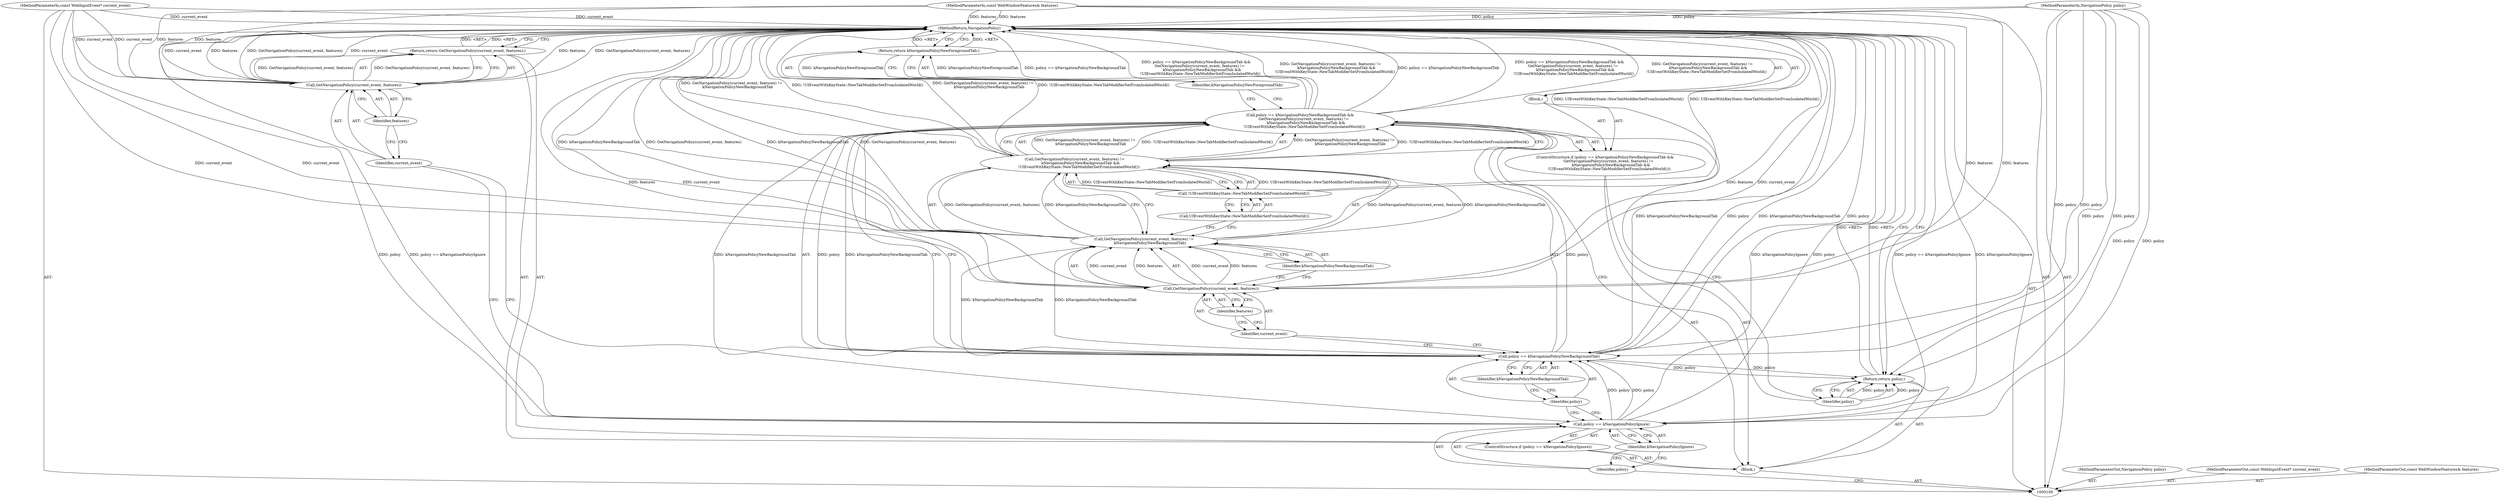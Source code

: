 digraph "1_Chrome_4379a7fcff8190aa7ba72307b398161c32102c52_0" {
"1000131" [label="(MethodReturn,NavigationPolicy)"];
"1000101" [label="(MethodParameterIn,NavigationPolicy policy)"];
"1000165" [label="(MethodParameterOut,NavigationPolicy policy)"];
"1000128" [label="(Identifier,kNavigationPolicyNewForegroundTab)"];
"1000127" [label="(Return,return kNavigationPolicyNewForegroundTab;)"];
"1000130" [label="(Identifier,policy)"];
"1000129" [label="(Return,return policy;)"];
"1000102" [label="(MethodParameterIn,const WebInputEvent* current_event)"];
"1000166" [label="(MethodParameterOut,const WebInputEvent* current_event)"];
"1000103" [label="(MethodParameterIn,const WebWindowFeatures& features)"];
"1000167" [label="(MethodParameterOut,const WebWindowFeatures& features)"];
"1000104" [label="(Block,)"];
"1000108" [label="(Identifier,kNavigationPolicyIgnore)"];
"1000105" [label="(ControlStructure,if (policy == kNavigationPolicyIgnore))"];
"1000106" [label="(Call,policy == kNavigationPolicyIgnore)"];
"1000107" [label="(Identifier,policy)"];
"1000110" [label="(Call,GetNavigationPolicy(current_event, features))"];
"1000111" [label="(Identifier,current_event)"];
"1000109" [label="(Return,return GetNavigationPolicy(current_event, features);)"];
"1000112" [label="(Identifier,features)"];
"1000117" [label="(Identifier,kNavigationPolicyNewBackgroundTab)"];
"1000113" [label="(ControlStructure,if (policy == kNavigationPolicyNewBackgroundTab &&\n      GetNavigationPolicy(current_event, features) !=\n          kNavigationPolicyNewBackgroundTab &&\n       !UIEventWithKeyState::NewTabModifierSetFromIsolatedWorld()))"];
"1000114" [label="(Call,policy == kNavigationPolicyNewBackgroundTab &&\n      GetNavigationPolicy(current_event, features) !=\n          kNavigationPolicyNewBackgroundTab &&\n       !UIEventWithKeyState::NewTabModifierSetFromIsolatedWorld())"];
"1000115" [label="(Call,policy == kNavigationPolicyNewBackgroundTab)"];
"1000116" [label="(Identifier,policy)"];
"1000121" [label="(Identifier,current_event)"];
"1000122" [label="(Identifier,features)"];
"1000118" [label="(Call,GetNavigationPolicy(current_event, features) !=\n          kNavigationPolicyNewBackgroundTab &&\n       !UIEventWithKeyState::NewTabModifierSetFromIsolatedWorld())"];
"1000119" [label="(Call,GetNavigationPolicy(current_event, features) !=\n          kNavigationPolicyNewBackgroundTab)"];
"1000120" [label="(Call,GetNavigationPolicy(current_event, features))"];
"1000123" [label="(Identifier,kNavigationPolicyNewBackgroundTab)"];
"1000126" [label="(Block,)"];
"1000124" [label="(Call,!UIEventWithKeyState::NewTabModifierSetFromIsolatedWorld())"];
"1000125" [label="(Call,UIEventWithKeyState::NewTabModifierSetFromIsolatedWorld())"];
"1000131" -> "1000100"  [label="AST: "];
"1000131" -> "1000109"  [label="CFG: "];
"1000131" -> "1000127"  [label="CFG: "];
"1000131" -> "1000129"  [label="CFG: "];
"1000127" -> "1000131"  [label="DDG: <RET>"];
"1000129" -> "1000131"  [label="DDG: <RET>"];
"1000115" -> "1000131"  [label="DDG: kNavigationPolicyNewBackgroundTab"];
"1000115" -> "1000131"  [label="DDG: policy"];
"1000124" -> "1000131"  [label="DDG: UIEventWithKeyState::NewTabModifierSetFromIsolatedWorld()"];
"1000106" -> "1000131"  [label="DDG: kNavigationPolicyIgnore"];
"1000106" -> "1000131"  [label="DDG: policy"];
"1000106" -> "1000131"  [label="DDG: policy == kNavigationPolicyIgnore"];
"1000114" -> "1000131"  [label="DDG: policy == kNavigationPolicyNewBackgroundTab &&\n      GetNavigationPolicy(current_event, features) !=\n          kNavigationPolicyNewBackgroundTab &&\n       !UIEventWithKeyState::NewTabModifierSetFromIsolatedWorld()"];
"1000114" -> "1000131"  [label="DDG: GetNavigationPolicy(current_event, features) !=\n          kNavigationPolicyNewBackgroundTab &&\n       !UIEventWithKeyState::NewTabModifierSetFromIsolatedWorld()"];
"1000114" -> "1000131"  [label="DDG: policy == kNavigationPolicyNewBackgroundTab"];
"1000119" -> "1000131"  [label="DDG: kNavigationPolicyNewBackgroundTab"];
"1000119" -> "1000131"  [label="DDG: GetNavigationPolicy(current_event, features)"];
"1000103" -> "1000131"  [label="DDG: features"];
"1000120" -> "1000131"  [label="DDG: features"];
"1000120" -> "1000131"  [label="DDG: current_event"];
"1000118" -> "1000131"  [label="DDG: GetNavigationPolicy(current_event, features) !=\n          kNavigationPolicyNewBackgroundTab"];
"1000118" -> "1000131"  [label="DDG: !UIEventWithKeyState::NewTabModifierSetFromIsolatedWorld()"];
"1000102" -> "1000131"  [label="DDG: current_event"];
"1000110" -> "1000131"  [label="DDG: features"];
"1000110" -> "1000131"  [label="DDG: GetNavigationPolicy(current_event, features)"];
"1000110" -> "1000131"  [label="DDG: current_event"];
"1000101" -> "1000131"  [label="DDG: policy"];
"1000109" -> "1000131"  [label="DDG: <RET>"];
"1000101" -> "1000100"  [label="AST: "];
"1000101" -> "1000131"  [label="DDG: policy"];
"1000101" -> "1000106"  [label="DDG: policy"];
"1000101" -> "1000115"  [label="DDG: policy"];
"1000101" -> "1000129"  [label="DDG: policy"];
"1000165" -> "1000100"  [label="AST: "];
"1000128" -> "1000127"  [label="AST: "];
"1000128" -> "1000114"  [label="CFG: "];
"1000127" -> "1000128"  [label="CFG: "];
"1000128" -> "1000127"  [label="DDG: kNavigationPolicyNewForegroundTab"];
"1000127" -> "1000126"  [label="AST: "];
"1000127" -> "1000128"  [label="CFG: "];
"1000128" -> "1000127"  [label="AST: "];
"1000131" -> "1000127"  [label="CFG: "];
"1000127" -> "1000131"  [label="DDG: <RET>"];
"1000128" -> "1000127"  [label="DDG: kNavigationPolicyNewForegroundTab"];
"1000130" -> "1000129"  [label="AST: "];
"1000130" -> "1000114"  [label="CFG: "];
"1000129" -> "1000130"  [label="CFG: "];
"1000130" -> "1000129"  [label="DDG: policy"];
"1000129" -> "1000104"  [label="AST: "];
"1000129" -> "1000130"  [label="CFG: "];
"1000130" -> "1000129"  [label="AST: "];
"1000131" -> "1000129"  [label="CFG: "];
"1000129" -> "1000131"  [label="DDG: <RET>"];
"1000130" -> "1000129"  [label="DDG: policy"];
"1000115" -> "1000129"  [label="DDG: policy"];
"1000101" -> "1000129"  [label="DDG: policy"];
"1000102" -> "1000100"  [label="AST: "];
"1000102" -> "1000131"  [label="DDG: current_event"];
"1000102" -> "1000110"  [label="DDG: current_event"];
"1000102" -> "1000120"  [label="DDG: current_event"];
"1000166" -> "1000100"  [label="AST: "];
"1000103" -> "1000100"  [label="AST: "];
"1000103" -> "1000131"  [label="DDG: features"];
"1000103" -> "1000110"  [label="DDG: features"];
"1000103" -> "1000120"  [label="DDG: features"];
"1000167" -> "1000100"  [label="AST: "];
"1000104" -> "1000100"  [label="AST: "];
"1000105" -> "1000104"  [label="AST: "];
"1000113" -> "1000104"  [label="AST: "];
"1000129" -> "1000104"  [label="AST: "];
"1000108" -> "1000106"  [label="AST: "];
"1000108" -> "1000107"  [label="CFG: "];
"1000106" -> "1000108"  [label="CFG: "];
"1000105" -> "1000104"  [label="AST: "];
"1000106" -> "1000105"  [label="AST: "];
"1000109" -> "1000105"  [label="AST: "];
"1000106" -> "1000105"  [label="AST: "];
"1000106" -> "1000108"  [label="CFG: "];
"1000107" -> "1000106"  [label="AST: "];
"1000108" -> "1000106"  [label="AST: "];
"1000111" -> "1000106"  [label="CFG: "];
"1000116" -> "1000106"  [label="CFG: "];
"1000106" -> "1000131"  [label="DDG: kNavigationPolicyIgnore"];
"1000106" -> "1000131"  [label="DDG: policy"];
"1000106" -> "1000131"  [label="DDG: policy == kNavigationPolicyIgnore"];
"1000101" -> "1000106"  [label="DDG: policy"];
"1000106" -> "1000115"  [label="DDG: policy"];
"1000107" -> "1000106"  [label="AST: "];
"1000107" -> "1000100"  [label="CFG: "];
"1000108" -> "1000107"  [label="CFG: "];
"1000110" -> "1000109"  [label="AST: "];
"1000110" -> "1000112"  [label="CFG: "];
"1000111" -> "1000110"  [label="AST: "];
"1000112" -> "1000110"  [label="AST: "];
"1000109" -> "1000110"  [label="CFG: "];
"1000110" -> "1000131"  [label="DDG: features"];
"1000110" -> "1000131"  [label="DDG: GetNavigationPolicy(current_event, features)"];
"1000110" -> "1000131"  [label="DDG: current_event"];
"1000110" -> "1000109"  [label="DDG: GetNavigationPolicy(current_event, features)"];
"1000102" -> "1000110"  [label="DDG: current_event"];
"1000103" -> "1000110"  [label="DDG: features"];
"1000111" -> "1000110"  [label="AST: "];
"1000111" -> "1000106"  [label="CFG: "];
"1000112" -> "1000111"  [label="CFG: "];
"1000109" -> "1000105"  [label="AST: "];
"1000109" -> "1000110"  [label="CFG: "];
"1000110" -> "1000109"  [label="AST: "];
"1000131" -> "1000109"  [label="CFG: "];
"1000109" -> "1000131"  [label="DDG: <RET>"];
"1000110" -> "1000109"  [label="DDG: GetNavigationPolicy(current_event, features)"];
"1000112" -> "1000110"  [label="AST: "];
"1000112" -> "1000111"  [label="CFG: "];
"1000110" -> "1000112"  [label="CFG: "];
"1000117" -> "1000115"  [label="AST: "];
"1000117" -> "1000116"  [label="CFG: "];
"1000115" -> "1000117"  [label="CFG: "];
"1000113" -> "1000104"  [label="AST: "];
"1000114" -> "1000113"  [label="AST: "];
"1000126" -> "1000113"  [label="AST: "];
"1000114" -> "1000113"  [label="AST: "];
"1000114" -> "1000115"  [label="CFG: "];
"1000114" -> "1000118"  [label="CFG: "];
"1000115" -> "1000114"  [label="AST: "];
"1000118" -> "1000114"  [label="AST: "];
"1000128" -> "1000114"  [label="CFG: "];
"1000130" -> "1000114"  [label="CFG: "];
"1000114" -> "1000131"  [label="DDG: policy == kNavigationPolicyNewBackgroundTab &&\n      GetNavigationPolicy(current_event, features) !=\n          kNavigationPolicyNewBackgroundTab &&\n       !UIEventWithKeyState::NewTabModifierSetFromIsolatedWorld()"];
"1000114" -> "1000131"  [label="DDG: GetNavigationPolicy(current_event, features) !=\n          kNavigationPolicyNewBackgroundTab &&\n       !UIEventWithKeyState::NewTabModifierSetFromIsolatedWorld()"];
"1000114" -> "1000131"  [label="DDG: policy == kNavigationPolicyNewBackgroundTab"];
"1000115" -> "1000114"  [label="DDG: policy"];
"1000115" -> "1000114"  [label="DDG: kNavigationPolicyNewBackgroundTab"];
"1000118" -> "1000114"  [label="DDG: GetNavigationPolicy(current_event, features) !=\n          kNavigationPolicyNewBackgroundTab"];
"1000118" -> "1000114"  [label="DDG: !UIEventWithKeyState::NewTabModifierSetFromIsolatedWorld()"];
"1000115" -> "1000114"  [label="AST: "];
"1000115" -> "1000117"  [label="CFG: "];
"1000116" -> "1000115"  [label="AST: "];
"1000117" -> "1000115"  [label="AST: "];
"1000121" -> "1000115"  [label="CFG: "];
"1000114" -> "1000115"  [label="CFG: "];
"1000115" -> "1000131"  [label="DDG: kNavigationPolicyNewBackgroundTab"];
"1000115" -> "1000131"  [label="DDG: policy"];
"1000115" -> "1000114"  [label="DDG: policy"];
"1000115" -> "1000114"  [label="DDG: kNavigationPolicyNewBackgroundTab"];
"1000106" -> "1000115"  [label="DDG: policy"];
"1000101" -> "1000115"  [label="DDG: policy"];
"1000115" -> "1000119"  [label="DDG: kNavigationPolicyNewBackgroundTab"];
"1000115" -> "1000129"  [label="DDG: policy"];
"1000116" -> "1000115"  [label="AST: "];
"1000116" -> "1000106"  [label="CFG: "];
"1000117" -> "1000116"  [label="CFG: "];
"1000121" -> "1000120"  [label="AST: "];
"1000121" -> "1000115"  [label="CFG: "];
"1000122" -> "1000121"  [label="CFG: "];
"1000122" -> "1000120"  [label="AST: "];
"1000122" -> "1000121"  [label="CFG: "];
"1000120" -> "1000122"  [label="CFG: "];
"1000118" -> "1000114"  [label="AST: "];
"1000118" -> "1000119"  [label="CFG: "];
"1000118" -> "1000124"  [label="CFG: "];
"1000119" -> "1000118"  [label="AST: "];
"1000124" -> "1000118"  [label="AST: "];
"1000114" -> "1000118"  [label="CFG: "];
"1000118" -> "1000131"  [label="DDG: GetNavigationPolicy(current_event, features) !=\n          kNavigationPolicyNewBackgroundTab"];
"1000118" -> "1000131"  [label="DDG: !UIEventWithKeyState::NewTabModifierSetFromIsolatedWorld()"];
"1000118" -> "1000114"  [label="DDG: GetNavigationPolicy(current_event, features) !=\n          kNavigationPolicyNewBackgroundTab"];
"1000118" -> "1000114"  [label="DDG: !UIEventWithKeyState::NewTabModifierSetFromIsolatedWorld()"];
"1000119" -> "1000118"  [label="DDG: GetNavigationPolicy(current_event, features)"];
"1000119" -> "1000118"  [label="DDG: kNavigationPolicyNewBackgroundTab"];
"1000124" -> "1000118"  [label="DDG: UIEventWithKeyState::NewTabModifierSetFromIsolatedWorld()"];
"1000119" -> "1000118"  [label="AST: "];
"1000119" -> "1000123"  [label="CFG: "];
"1000120" -> "1000119"  [label="AST: "];
"1000123" -> "1000119"  [label="AST: "];
"1000125" -> "1000119"  [label="CFG: "];
"1000118" -> "1000119"  [label="CFG: "];
"1000119" -> "1000131"  [label="DDG: kNavigationPolicyNewBackgroundTab"];
"1000119" -> "1000131"  [label="DDG: GetNavigationPolicy(current_event, features)"];
"1000119" -> "1000118"  [label="DDG: GetNavigationPolicy(current_event, features)"];
"1000119" -> "1000118"  [label="DDG: kNavigationPolicyNewBackgroundTab"];
"1000120" -> "1000119"  [label="DDG: current_event"];
"1000120" -> "1000119"  [label="DDG: features"];
"1000115" -> "1000119"  [label="DDG: kNavigationPolicyNewBackgroundTab"];
"1000120" -> "1000119"  [label="AST: "];
"1000120" -> "1000122"  [label="CFG: "];
"1000121" -> "1000120"  [label="AST: "];
"1000122" -> "1000120"  [label="AST: "];
"1000123" -> "1000120"  [label="CFG: "];
"1000120" -> "1000131"  [label="DDG: features"];
"1000120" -> "1000131"  [label="DDG: current_event"];
"1000120" -> "1000119"  [label="DDG: current_event"];
"1000120" -> "1000119"  [label="DDG: features"];
"1000102" -> "1000120"  [label="DDG: current_event"];
"1000103" -> "1000120"  [label="DDG: features"];
"1000123" -> "1000119"  [label="AST: "];
"1000123" -> "1000120"  [label="CFG: "];
"1000119" -> "1000123"  [label="CFG: "];
"1000126" -> "1000113"  [label="AST: "];
"1000127" -> "1000126"  [label="AST: "];
"1000124" -> "1000118"  [label="AST: "];
"1000124" -> "1000125"  [label="CFG: "];
"1000125" -> "1000124"  [label="AST: "];
"1000118" -> "1000124"  [label="CFG: "];
"1000124" -> "1000131"  [label="DDG: UIEventWithKeyState::NewTabModifierSetFromIsolatedWorld()"];
"1000124" -> "1000118"  [label="DDG: UIEventWithKeyState::NewTabModifierSetFromIsolatedWorld()"];
"1000125" -> "1000124"  [label="AST: "];
"1000125" -> "1000119"  [label="CFG: "];
"1000124" -> "1000125"  [label="CFG: "];
}
